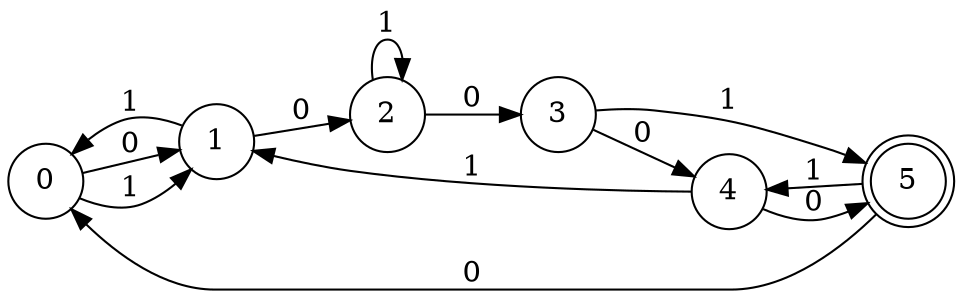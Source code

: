 
digraph DFA {
    rankdir=LR;
    node [shape = circle]; 
    0 [label="0"];
    1 [label="1"];
    2 [label="2"];
    3 [label="3"];
    4 [label="4"];
    5 [label="5", shape=doublecircle];
    0 -> 1 [label="0"];
    0 -> 1 [label="1"];
    1 -> 2 [label="0"];
    1 -> 0 [label="1"];
    2 -> 3 [label="0"];
    2 -> 2 [label="1"];
    3 -> 4 [label="0"];
    3 -> 5 [label="1"];
    4 -> 5 [label="0"];
    4 -> 1 [label="1"];
    5 -> 0 [label="0"];
    5 -> 4 [label="1"];
}
